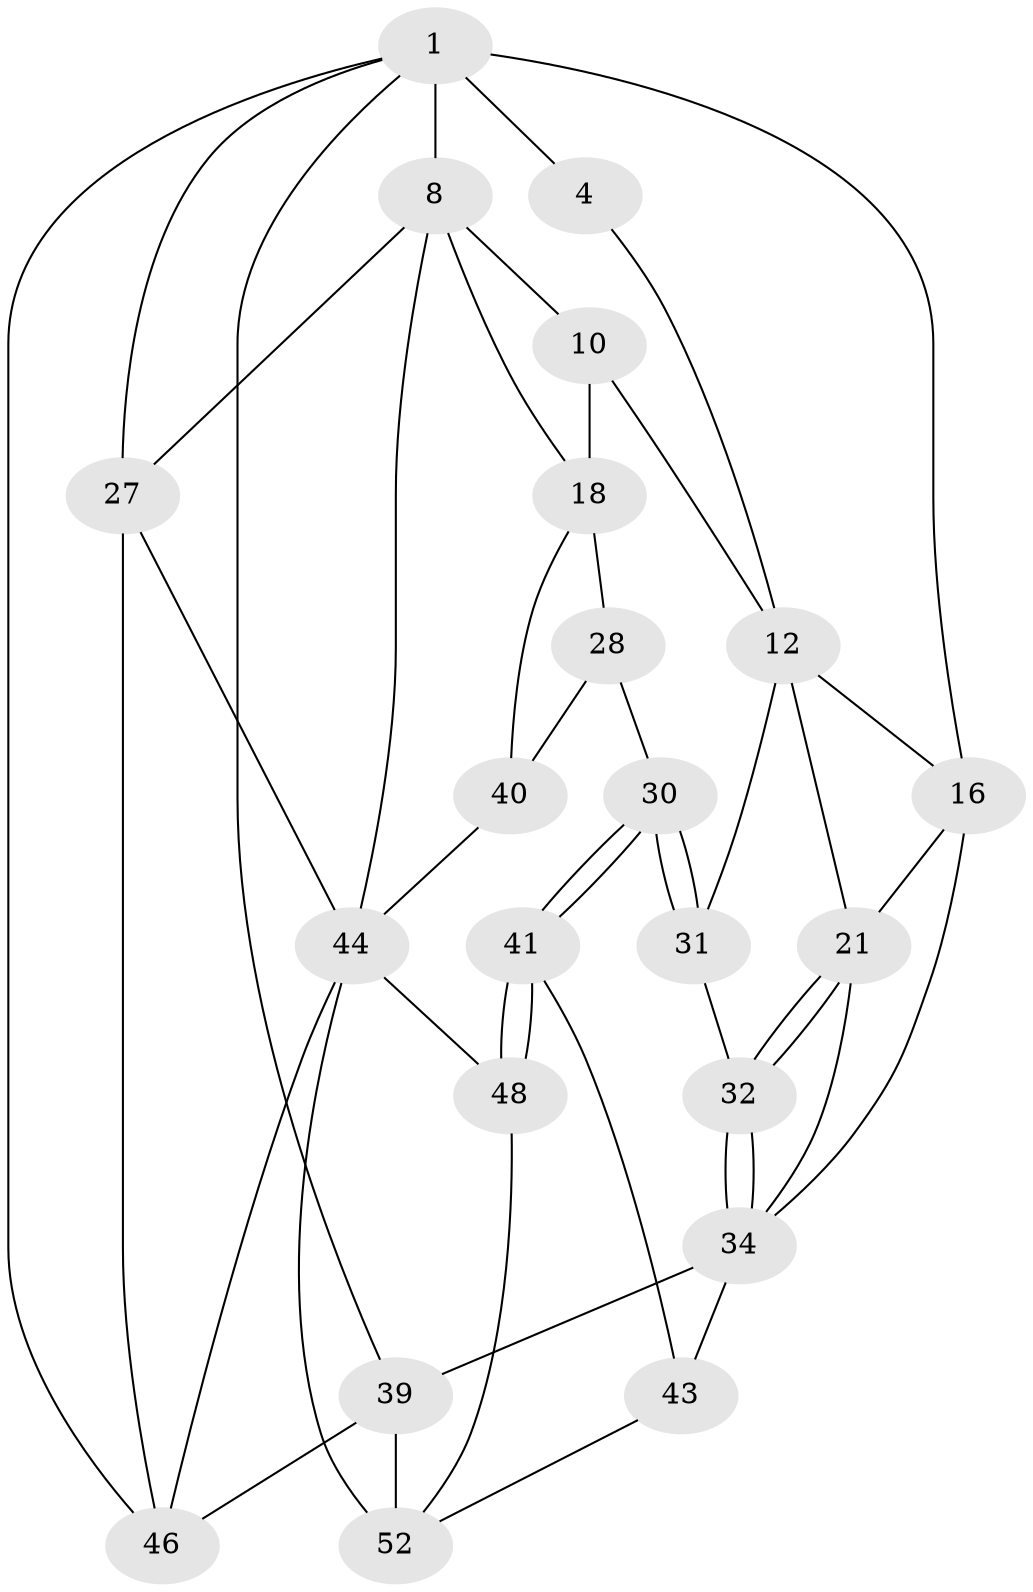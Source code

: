 // original degree distribution, {3: 0.03571428571428571, 5: 0.5, 4: 0.25, 6: 0.21428571428571427}
// Generated by graph-tools (version 1.1) at 2025/21/03/04/25 18:21:43]
// undirected, 22 vertices, 47 edges
graph export_dot {
graph [start="1"]
  node [color=gray90,style=filled];
  1 [pos="+0.8815618597307326+0",super="+5+2"];
  4 [pos="+0.5020417283209699+0",super="+6"];
  8 [pos="+1+0.11685999702647631",super="+9+15"];
  10 [pos="+0.7897931243713354+0.16992993054617406",super="+14+11"];
  12 [pos="+0.47772358615155064+0.18182134030231215",super="+20+13"];
  16 [pos="+0+0",super="+33+17"];
  18 [pos="+0.6872782858030849+0.3952994086440064",super="+19+26"];
  21 [pos="+0.22003473249479225+0.36808780042735467",super="+22"];
  27 [pos="+1+0.55318334589346",super="+47"];
  28 [pos="+0.5972767117639224+0.4242456244455631",super="+29"];
  30 [pos="+0.42845681722444917+0.5390928679730317"];
  31 [pos="+0.38585897800001606+0.4911974410745034"];
  32 [pos="+0.3408717027526974+0.4708650234040828"];
  34 [pos="+0.21253393443256774+0.5584501044414949",super="+35"];
  39 [pos="+0+1"];
  40 [pos="+0.639784417744021+0.7248202677255596"];
  41 [pos="+0.42493012311113576+0.5693982819938774",super="+42"];
  43 [pos="+0.24256164044040204+0.7152392232828565",super="+50"];
  44 [pos="+0.6805091324627931+0.7954196179394553",super="+49+45"];
  46 [pos="+1+1"];
  48 [pos="+0.5747173188808143+0.7064165836157208",super="+51"];
  52 [pos="+0.3957370756791641+0.8727623309692447",super="+53"];
  1 -- 8 [weight=2];
  1 -- 4 [weight=2];
  1 -- 16;
  1 -- 39;
  1 -- 27;
  1 -- 46;
  4 -- 12;
  8 -- 10 [weight=2];
  8 -- 27;
  8 -- 44;
  8 -- 18;
  10 -- 18 [weight=2];
  10 -- 12;
  12 -- 21;
  12 -- 31;
  12 -- 16;
  16 -- 21;
  16 -- 34;
  18 -- 28 [weight=2];
  18 -- 40;
  21 -- 32;
  21 -- 32;
  21 -- 34;
  27 -- 44;
  27 -- 46;
  28 -- 40;
  28 -- 30;
  30 -- 31;
  30 -- 31;
  30 -- 41;
  30 -- 41;
  31 -- 32;
  32 -- 34;
  32 -- 34;
  34 -- 43 [weight=2];
  34 -- 39;
  39 -- 46;
  39 -- 52;
  40 -- 44;
  41 -- 48 [weight=2];
  41 -- 48;
  41 -- 43;
  43 -- 52;
  44 -- 52 [weight=2];
  44 -- 46;
  44 -- 48;
  48 -- 52;
}
